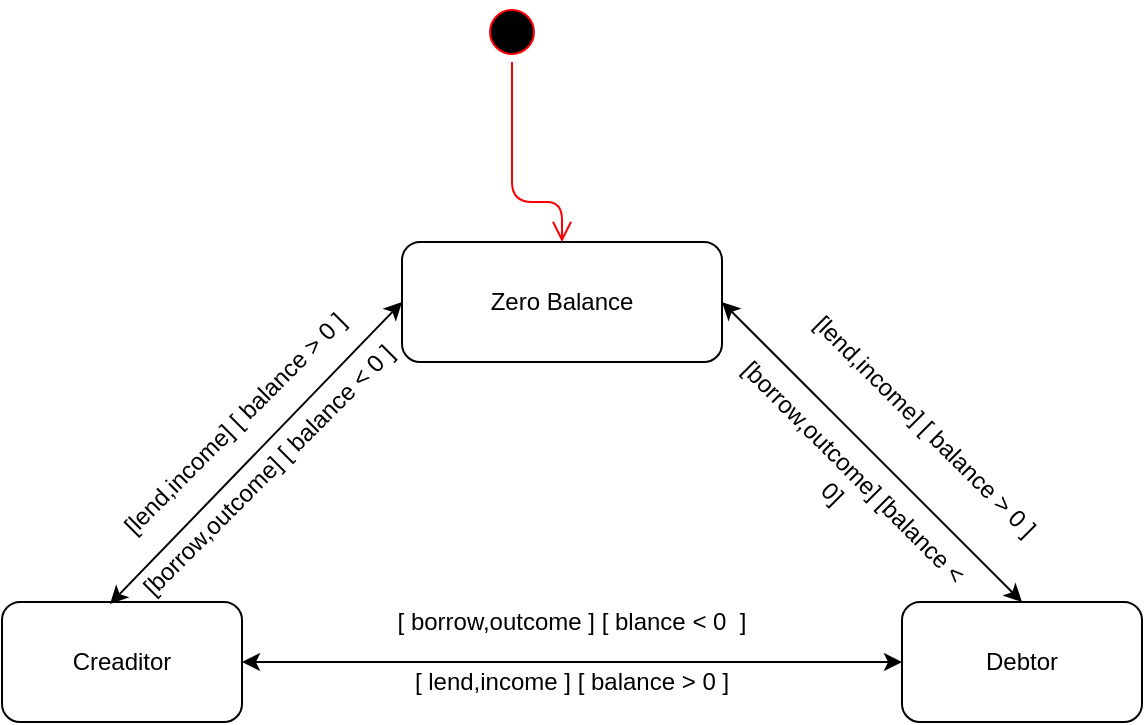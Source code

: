 <mxfile version="12.5.5" type="device"><diagram id="12ePQM5yJ-ITPr6H2S_L" name="Page-1"><mxGraphModel dx="1021" dy="484" grid="1" gridSize="10" guides="1" tooltips="1" connect="1" arrows="1" fold="1" page="1" pageScale="1" pageWidth="827" pageHeight="1169" math="0" shadow="0"><root><mxCell id="0"/><mxCell id="1" parent="0"/><mxCell id="nvx9uhnN0hOEKm4XBENW-5" value="Zero Balance" style="rounded=1;whiteSpace=wrap;html=1;" vertex="1" parent="1"><mxGeometry x="240" y="220" width="160" height="60" as="geometry"/></mxCell><mxCell id="nvx9uhnN0hOEKm4XBENW-6" value="Debtor" style="rounded=1;whiteSpace=wrap;html=1;" vertex="1" parent="1"><mxGeometry x="490" y="400" width="120" height="60" as="geometry"/></mxCell><mxCell id="nvx9uhnN0hOEKm4XBENW-7" value="Creaditor" style="rounded=1;whiteSpace=wrap;html=1;" vertex="1" parent="1"><mxGeometry x="40" y="400" width="120" height="60" as="geometry"/></mxCell><mxCell id="nvx9uhnN0hOEKm4XBENW-10" value="" style="ellipse;html=1;shape=startState;fillColor=#000000;strokeColor=#ff0000;" vertex="1" parent="1"><mxGeometry x="280" y="100" width="30" height="30" as="geometry"/></mxCell><mxCell id="nvx9uhnN0hOEKm4XBENW-11" value="" style="edgeStyle=orthogonalEdgeStyle;html=1;verticalAlign=bottom;endArrow=open;endSize=8;strokeColor=#ff0000;entryX=0.5;entryY=0;entryDx=0;entryDy=0;" edge="1" source="nvx9uhnN0hOEKm4XBENW-10" parent="1" target="nvx9uhnN0hOEKm4XBENW-5"><mxGeometry relative="1" as="geometry"><mxPoint x="295" y="190" as="targetPoint"/><Array as="points"><mxPoint x="295" y="200"/></Array></mxGeometry></mxCell><mxCell id="nvx9uhnN0hOEKm4XBENW-16" value="" style="endArrow=classic;startArrow=classic;html=1;entryX=0;entryY=0.5;entryDx=0;entryDy=0;exitX=0.45;exitY=0.017;exitDx=0;exitDy=0;exitPerimeter=0;" edge="1" parent="1" source="nvx9uhnN0hOEKm4XBENW-7" target="nvx9uhnN0hOEKm4XBENW-5"><mxGeometry width="50" height="50" relative="1" as="geometry"><mxPoint x="160" y="310" as="sourcePoint"/><mxPoint x="210" y="260" as="targetPoint"/></mxGeometry></mxCell><mxCell id="nvx9uhnN0hOEKm4XBENW-17" value="" style="endArrow=classic;startArrow=classic;html=1;entryX=1;entryY=0.5;entryDx=0;entryDy=0;exitX=0.5;exitY=0;exitDx=0;exitDy=0;" edge="1" parent="1" source="nvx9uhnN0hOEKm4XBENW-6" target="nvx9uhnN0hOEKm4XBENW-5"><mxGeometry width="50" height="50" relative="1" as="geometry"><mxPoint x="340" y="320" as="sourcePoint"/><mxPoint x="390" y="270" as="targetPoint"/></mxGeometry></mxCell><mxCell id="nvx9uhnN0hOEKm4XBENW-18" value="" style="endArrow=classic;startArrow=classic;html=1;entryX=0;entryY=0.5;entryDx=0;entryDy=0;exitX=1;exitY=0.5;exitDx=0;exitDy=0;" edge="1" parent="1" source="nvx9uhnN0hOEKm4XBENW-7" target="nvx9uhnN0hOEKm4XBENW-6"><mxGeometry width="50" height="50" relative="1" as="geometry"><mxPoint x="250" y="510" as="sourcePoint"/><mxPoint x="300" y="460" as="targetPoint"/></mxGeometry></mxCell><mxCell id="nvx9uhnN0hOEKm4XBENW-19" value="[lend,income] [ balance &amp;gt; 0 ]" style="text;html=1;strokeColor=none;fillColor=none;align=center;verticalAlign=middle;whiteSpace=wrap;rounded=0;rotation=-45;" vertex="1" parent="1"><mxGeometry x="61.68" y="301.45" width="189.75" height="20" as="geometry"/></mxCell><mxCell id="nvx9uhnN0hOEKm4XBENW-20" value="[borrow,outcome] [ balance &amp;lt; 0 ]" style="text;html=1;strokeColor=none;fillColor=none;align=center;verticalAlign=middle;whiteSpace=wrap;rounded=0;rotation=-45;" vertex="1" parent="1"><mxGeometry x="84.24" y="323.6" width="178.32" height="20" as="geometry"/></mxCell><mxCell id="nvx9uhnN0hOEKm4XBENW-21" value="[ borrow,outcome ] [ blance &amp;lt; 0&amp;nbsp; ]" style="text;html=1;strokeColor=none;fillColor=none;align=center;verticalAlign=middle;whiteSpace=wrap;rounded=0;rotation=0;" vertex="1" parent="1"><mxGeometry x="170" y="400" width="310" height="20" as="geometry"/></mxCell><mxCell id="nvx9uhnN0hOEKm4XBENW-22" value="[ lend,income ] [ balance &amp;gt; 0 ]" style="text;html=1;strokeColor=none;fillColor=none;align=center;verticalAlign=middle;whiteSpace=wrap;rounded=0;rotation=0;" vertex="1" parent="1"><mxGeometry x="170" y="430" width="310" height="20" as="geometry"/></mxCell><mxCell id="nvx9uhnN0hOEKm4XBENW-23" value="[borrow,outcome] [balance &amp;lt; 0]" style="text;html=1;strokeColor=none;fillColor=none;align=center;verticalAlign=middle;whiteSpace=wrap;rounded=0;rotation=45;" vertex="1" parent="1"><mxGeometry x="379.83" y="330.43" width="161.21" height="20" as="geometry"/></mxCell><mxCell id="nvx9uhnN0hOEKm4XBENW-24" value="[lend,income] [ balance &amp;gt; 0 ]" style="text;html=1;strokeColor=none;fillColor=none;align=center;verticalAlign=middle;whiteSpace=wrap;rounded=0;rotation=45;" vertex="1" parent="1"><mxGeometry x="392.71" y="302.12" width="216.82" height="20" as="geometry"/></mxCell></root></mxGraphModel></diagram></mxfile>